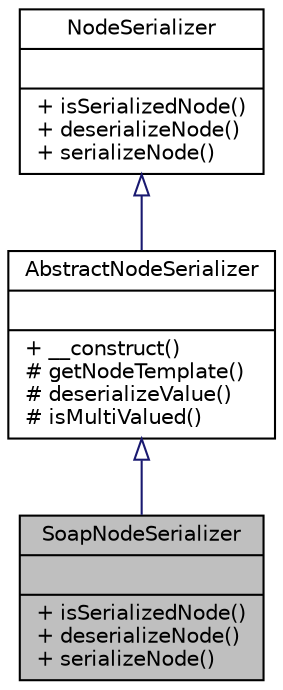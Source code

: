 digraph "SoapNodeSerializer"
{
  edge [fontname="Helvetica",fontsize="10",labelfontname="Helvetica",labelfontsize="10"];
  node [fontname="Helvetica",fontsize="10",shape=record];
  Node0 [label="{SoapNodeSerializer\n||+ isSerializedNode()\l+ deserializeNode()\l+ serializeNode()\l}",height=0.2,width=0.4,color="black", fillcolor="grey75", style="filled", fontcolor="black"];
  Node1 -> Node0 [dir="back",color="midnightblue",fontsize="10",style="solid",arrowtail="onormal",fontname="Helvetica"];
  Node1 [label="{AbstractNodeSerializer\n||+ __construct()\l# getNodeTemplate()\l# deserializeValue()\l# isMultiValued()\l}",height=0.2,width=0.4,color="black", fillcolor="white", style="filled",URL="$classwcmf_1_1lib_1_1model_1_1impl_1_1_abstract_node_serializer.html",tooltip="NodeSerializerBase is a base class for NodeSerialize implementations. "];
  Node2 -> Node1 [dir="back",color="midnightblue",fontsize="10",style="solid",arrowtail="onormal",fontname="Helvetica"];
  Node2 [label="{NodeSerializer\n||+ isSerializedNode()\l+ deserializeNode()\l+ serializeNode()\l}",height=0.2,width=0.4,color="black", fillcolor="white", style="filled",URL="$interfacewcmf_1_1lib_1_1model_1_1_node_serializer.html",tooltip="NodeSerializer implementations are used to serialize Nodes into an array representation or deserializ..."];
}
